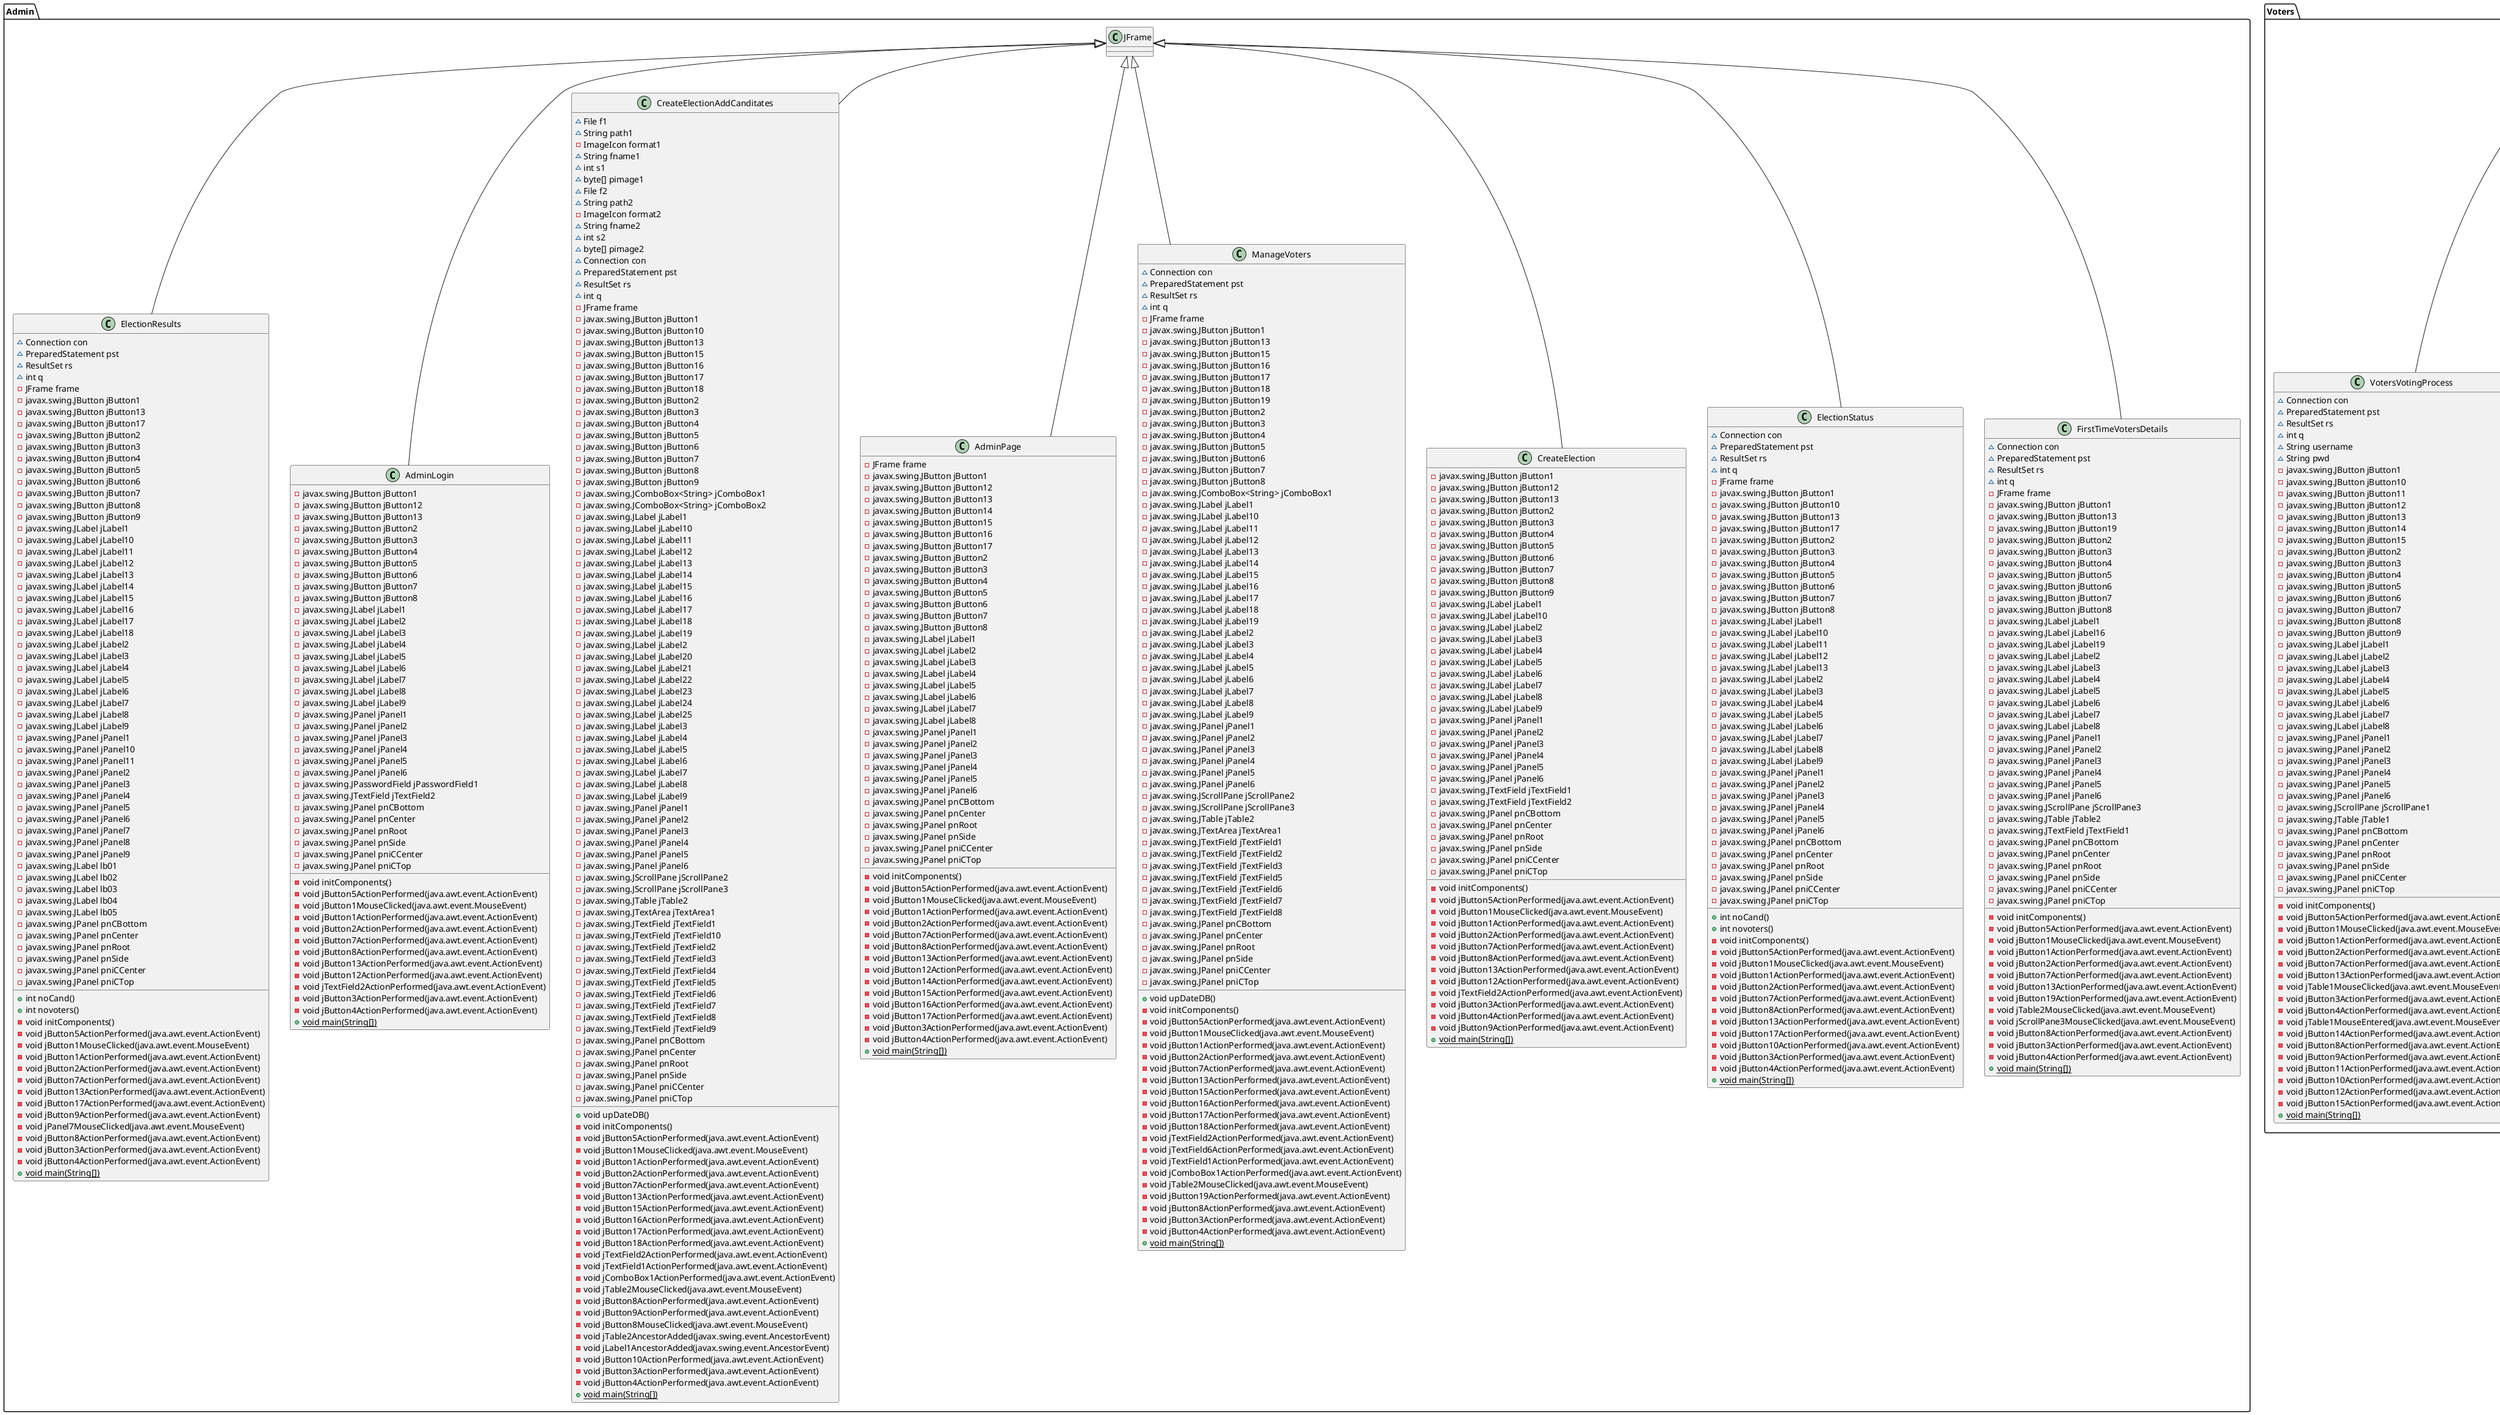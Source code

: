 @startuml
class Admin.ElectionResults {
~ Connection con
~ PreparedStatement pst
~ ResultSet rs
~ int q
- JFrame frame
- javax.swing.JButton jButton1
- javax.swing.JButton jButton13
- javax.swing.JButton jButton17
- javax.swing.JButton jButton2
- javax.swing.JButton jButton3
- javax.swing.JButton jButton4
- javax.swing.JButton jButton5
- javax.swing.JButton jButton6
- javax.swing.JButton jButton7
- javax.swing.JButton jButton8
- javax.swing.JButton jButton9
- javax.swing.JLabel jLabel1
- javax.swing.JLabel jLabel10
- javax.swing.JLabel jLabel11
- javax.swing.JLabel jLabel12
- javax.swing.JLabel jLabel13
- javax.swing.JLabel jLabel14
- javax.swing.JLabel jLabel15
- javax.swing.JLabel jLabel16
- javax.swing.JLabel jLabel17
- javax.swing.JLabel jLabel18
- javax.swing.JLabel jLabel2
- javax.swing.JLabel jLabel3
- javax.swing.JLabel jLabel4
- javax.swing.JLabel jLabel5
- javax.swing.JLabel jLabel6
- javax.swing.JLabel jLabel7
- javax.swing.JLabel jLabel8
- javax.swing.JLabel jLabel9
- javax.swing.JPanel jPanel1
- javax.swing.JPanel jPanel10
- javax.swing.JPanel jPanel11
- javax.swing.JPanel jPanel2
- javax.swing.JPanel jPanel3
- javax.swing.JPanel jPanel4
- javax.swing.JPanel jPanel5
- javax.swing.JPanel jPanel6
- javax.swing.JPanel jPanel7
- javax.swing.JPanel jPanel8
- javax.swing.JPanel jPanel9
- javax.swing.JLabel lb01
- javax.swing.JLabel lb02
- javax.swing.JLabel lb03
- javax.swing.JLabel lb04
- javax.swing.JLabel lb05
- javax.swing.JPanel pnCBottom
- javax.swing.JPanel pnCenter
- javax.swing.JPanel pnRoot
- javax.swing.JPanel pnSide
- javax.swing.JPanel pniCCenter
- javax.swing.JPanel pniCTop
+ int noCand()
+ int novoters()
- void initComponents()
- void jButton5ActionPerformed(java.awt.event.ActionEvent)
- void jButton1MouseClicked(java.awt.event.MouseEvent)
- void jButton1ActionPerformed(java.awt.event.ActionEvent)
- void jButton2ActionPerformed(java.awt.event.ActionEvent)
- void jButton7ActionPerformed(java.awt.event.ActionEvent)
- void jButton13ActionPerformed(java.awt.event.ActionEvent)
- void jButton17ActionPerformed(java.awt.event.ActionEvent)
- void jButton9ActionPerformed(java.awt.event.ActionEvent)
- void jPanel7MouseClicked(java.awt.event.MouseEvent)
- void jButton8ActionPerformed(java.awt.event.ActionEvent)
- void jButton3ActionPerformed(java.awt.event.ActionEvent)
- void jButton4ActionPerformed(java.awt.event.ActionEvent)
+ {static} void main(String[])
}


class Admin.AdminLogin {
- javax.swing.JButton jButton1
- javax.swing.JButton jButton12
- javax.swing.JButton jButton13
- javax.swing.JButton jButton2
- javax.swing.JButton jButton3
- javax.swing.JButton jButton4
- javax.swing.JButton jButton5
- javax.swing.JButton jButton6
- javax.swing.JButton jButton7
- javax.swing.JButton jButton8
- javax.swing.JLabel jLabel1
- javax.swing.JLabel jLabel2
- javax.swing.JLabel jLabel3
- javax.swing.JLabel jLabel4
- javax.swing.JLabel jLabel5
- javax.swing.JLabel jLabel6
- javax.swing.JLabel jLabel7
- javax.swing.JLabel jLabel8
- javax.swing.JLabel jLabel9
- javax.swing.JPanel jPanel1
- javax.swing.JPanel jPanel2
- javax.swing.JPanel jPanel3
- javax.swing.JPanel jPanel4
- javax.swing.JPanel jPanel5
- javax.swing.JPanel jPanel6
- javax.swing.JPasswordField jPasswordField1
- javax.swing.JTextField jTextField2
- javax.swing.JPanel pnCBottom
- javax.swing.JPanel pnCenter
- javax.swing.JPanel pnRoot
- javax.swing.JPanel pnSide
- javax.swing.JPanel pniCCenter
- javax.swing.JPanel pniCTop
- void initComponents()
- void jButton5ActionPerformed(java.awt.event.ActionEvent)
- void jButton1MouseClicked(java.awt.event.MouseEvent)
- void jButton1ActionPerformed(java.awt.event.ActionEvent)
- void jButton2ActionPerformed(java.awt.event.ActionEvent)
- void jButton7ActionPerformed(java.awt.event.ActionEvent)
- void jButton8ActionPerformed(java.awt.event.ActionEvent)
- void jButton13ActionPerformed(java.awt.event.ActionEvent)
- void jButton12ActionPerformed(java.awt.event.ActionEvent)
- void jTextField2ActionPerformed(java.awt.event.ActionEvent)
- void jButton3ActionPerformed(java.awt.event.ActionEvent)
- void jButton4ActionPerformed(java.awt.event.ActionEvent)
+ {static} void main(String[])
}


class Admin.CreateElectionAddCanditates {
~ File f1
~ String path1
- ImageIcon format1
~ String fname1
~ int s1
~ byte[] pimage1
~ File f2
~ String path2
- ImageIcon format2
~ String fname2
~ int s2
~ byte[] pimage2
~ Connection con
~ PreparedStatement pst
~ ResultSet rs
~ int q
- JFrame frame
- javax.swing.JButton jButton1
- javax.swing.JButton jButton10
- javax.swing.JButton jButton13
- javax.swing.JButton jButton15
- javax.swing.JButton jButton16
- javax.swing.JButton jButton17
- javax.swing.JButton jButton18
- javax.swing.JButton jButton2
- javax.swing.JButton jButton3
- javax.swing.JButton jButton4
- javax.swing.JButton jButton5
- javax.swing.JButton jButton6
- javax.swing.JButton jButton7
- javax.swing.JButton jButton8
- javax.swing.JButton jButton9
- javax.swing.JComboBox<String> jComboBox1
- javax.swing.JComboBox<String> jComboBox2
- javax.swing.JLabel jLabel1
- javax.swing.JLabel jLabel10
- javax.swing.JLabel jLabel11
- javax.swing.JLabel jLabel12
- javax.swing.JLabel jLabel13
- javax.swing.JLabel jLabel14
- javax.swing.JLabel jLabel15
- javax.swing.JLabel jLabel16
- javax.swing.JLabel jLabel17
- javax.swing.JLabel jLabel18
- javax.swing.JLabel jLabel19
- javax.swing.JLabel jLabel2
- javax.swing.JLabel jLabel20
- javax.swing.JLabel jLabel21
- javax.swing.JLabel jLabel22
- javax.swing.JLabel jLabel23
- javax.swing.JLabel jLabel24
- javax.swing.JLabel jLabel25
- javax.swing.JLabel jLabel3
- javax.swing.JLabel jLabel4
- javax.swing.JLabel jLabel5
- javax.swing.JLabel jLabel6
- javax.swing.JLabel jLabel7
- javax.swing.JLabel jLabel8
- javax.swing.JLabel jLabel9
- javax.swing.JPanel jPanel1
- javax.swing.JPanel jPanel2
- javax.swing.JPanel jPanel3
- javax.swing.JPanel jPanel4
- javax.swing.JPanel jPanel5
- javax.swing.JPanel jPanel6
- javax.swing.JScrollPane jScrollPane2
- javax.swing.JScrollPane jScrollPane3
- javax.swing.JTable jTable2
- javax.swing.JTextArea jTextArea1
- javax.swing.JTextField jTextField1
- javax.swing.JTextField jTextField10
- javax.swing.JTextField jTextField2
- javax.swing.JTextField jTextField3
- javax.swing.JTextField jTextField4
- javax.swing.JTextField jTextField5
- javax.swing.JTextField jTextField6
- javax.swing.JTextField jTextField7
- javax.swing.JTextField jTextField8
- javax.swing.JTextField jTextField9
- javax.swing.JPanel pnCBottom
- javax.swing.JPanel pnCenter
- javax.swing.JPanel pnRoot
- javax.swing.JPanel pnSide
- javax.swing.JPanel pniCCenter
- javax.swing.JPanel pniCTop
+ void upDateDB()
- void initComponents()
- void jButton5ActionPerformed(java.awt.event.ActionEvent)
- void jButton1MouseClicked(java.awt.event.MouseEvent)
- void jButton1ActionPerformed(java.awt.event.ActionEvent)
- void jButton2ActionPerformed(java.awt.event.ActionEvent)
- void jButton7ActionPerformed(java.awt.event.ActionEvent)
- void jButton13ActionPerformed(java.awt.event.ActionEvent)
- void jButton15ActionPerformed(java.awt.event.ActionEvent)
- void jButton16ActionPerformed(java.awt.event.ActionEvent)
- void jButton17ActionPerformed(java.awt.event.ActionEvent)
- void jButton18ActionPerformed(java.awt.event.ActionEvent)
- void jTextField2ActionPerformed(java.awt.event.ActionEvent)
- void jTextField1ActionPerformed(java.awt.event.ActionEvent)
- void jComboBox1ActionPerformed(java.awt.event.ActionEvent)
- void jTable2MouseClicked(java.awt.event.MouseEvent)
- void jButton8ActionPerformed(java.awt.event.ActionEvent)
- void jButton9ActionPerformed(java.awt.event.ActionEvent)
- void jButton8MouseClicked(java.awt.event.MouseEvent)
- void jTable2AncestorAdded(javax.swing.event.AncestorEvent)
- void jLabel1AncestorAdded(javax.swing.event.AncestorEvent)
- void jButton10ActionPerformed(java.awt.event.ActionEvent)
- void jButton3ActionPerformed(java.awt.event.ActionEvent)
- void jButton4ActionPerformed(java.awt.event.ActionEvent)
+ {static} void main(String[])
}


class Voters.VotersVotingProcess {
~ Connection con
~ PreparedStatement pst
~ ResultSet rs
~ int q
~ String username
~ String pwd
- javax.swing.JButton jButton1
- javax.swing.JButton jButton10
- javax.swing.JButton jButton11
- javax.swing.JButton jButton12
- javax.swing.JButton jButton13
- javax.swing.JButton jButton14
- javax.swing.JButton jButton15
- javax.swing.JButton jButton2
- javax.swing.JButton jButton3
- javax.swing.JButton jButton4
- javax.swing.JButton jButton5
- javax.swing.JButton jButton6
- javax.swing.JButton jButton7
- javax.swing.JButton jButton8
- javax.swing.JButton jButton9
- javax.swing.JLabel jLabel1
- javax.swing.JLabel jLabel2
- javax.swing.JLabel jLabel3
- javax.swing.JLabel jLabel4
- javax.swing.JLabel jLabel5
- javax.swing.JLabel jLabel6
- javax.swing.JLabel jLabel7
- javax.swing.JLabel jLabel8
- javax.swing.JPanel jPanel1
- javax.swing.JPanel jPanel2
- javax.swing.JPanel jPanel3
- javax.swing.JPanel jPanel4
- javax.swing.JPanel jPanel5
- javax.swing.JPanel jPanel6
- javax.swing.JScrollPane jScrollPane1
- javax.swing.JTable jTable1
- javax.swing.JPanel pnCBottom
- javax.swing.JPanel pnCenter
- javax.swing.JPanel pnRoot
- javax.swing.JPanel pnSide
- javax.swing.JPanel pniCCenter
- javax.swing.JPanel pniCTop
- void initComponents()
- void jButton5ActionPerformed(java.awt.event.ActionEvent)
- void jButton1MouseClicked(java.awt.event.MouseEvent)
- void jButton1ActionPerformed(java.awt.event.ActionEvent)
- void jButton2ActionPerformed(java.awt.event.ActionEvent)
- void jButton7ActionPerformed(java.awt.event.ActionEvent)
- void jButton13ActionPerformed(java.awt.event.ActionEvent)
- void jTable1MouseClicked(java.awt.event.MouseEvent)
- void jButton3ActionPerformed(java.awt.event.ActionEvent)
- void jButton4ActionPerformed(java.awt.event.ActionEvent)
- void jTable1MouseEntered(java.awt.event.MouseEvent)
- void jButton14ActionPerformed(java.awt.event.ActionEvent)
- void jButton8ActionPerformed(java.awt.event.ActionEvent)
- void jButton9ActionPerformed(java.awt.event.ActionEvent)
- void jButton11ActionPerformed(java.awt.event.ActionEvent)
- void jButton10ActionPerformed(java.awt.event.ActionEvent)
- void jButton12ActionPerformed(java.awt.event.ActionEvent)
- void jButton15ActionPerformed(java.awt.event.ActionEvent)
+ {static} void main(String[])
}


class Admin.AdminPage {
- JFrame frame
- javax.swing.JButton jButton1
- javax.swing.JButton jButton12
- javax.swing.JButton jButton13
- javax.swing.JButton jButton14
- javax.swing.JButton jButton15
- javax.swing.JButton jButton16
- javax.swing.JButton jButton17
- javax.swing.JButton jButton2
- javax.swing.JButton jButton3
- javax.swing.JButton jButton4
- javax.swing.JButton jButton5
- javax.swing.JButton jButton6
- javax.swing.JButton jButton7
- javax.swing.JButton jButton8
- javax.swing.JLabel jLabel1
- javax.swing.JLabel jLabel2
- javax.swing.JLabel jLabel3
- javax.swing.JLabel jLabel4
- javax.swing.JLabel jLabel5
- javax.swing.JLabel jLabel6
- javax.swing.JLabel jLabel7
- javax.swing.JLabel jLabel8
- javax.swing.JPanel jPanel1
- javax.swing.JPanel jPanel2
- javax.swing.JPanel jPanel3
- javax.swing.JPanel jPanel4
- javax.swing.JPanel jPanel5
- javax.swing.JPanel jPanel6
- javax.swing.JPanel pnCBottom
- javax.swing.JPanel pnCenter
- javax.swing.JPanel pnRoot
- javax.swing.JPanel pnSide
- javax.swing.JPanel pniCCenter
- javax.swing.JPanel pniCTop
- void initComponents()
- void jButton5ActionPerformed(java.awt.event.ActionEvent)
- void jButton1MouseClicked(java.awt.event.MouseEvent)
- void jButton1ActionPerformed(java.awt.event.ActionEvent)
- void jButton2ActionPerformed(java.awt.event.ActionEvent)
- void jButton7ActionPerformed(java.awt.event.ActionEvent)
- void jButton8ActionPerformed(java.awt.event.ActionEvent)
- void jButton13ActionPerformed(java.awt.event.ActionEvent)
- void jButton12ActionPerformed(java.awt.event.ActionEvent)
- void jButton14ActionPerformed(java.awt.event.ActionEvent)
- void jButton15ActionPerformed(java.awt.event.ActionEvent)
- void jButton16ActionPerformed(java.awt.event.ActionEvent)
- void jButton17ActionPerformed(java.awt.event.ActionEvent)
- void jButton3ActionPerformed(java.awt.event.ActionEvent)
- void jButton4ActionPerformed(java.awt.event.ActionEvent)
+ {static} void main(String[])
}


class General.Canditates {
~ Connection con
~ PreparedStatement pst
~ ResultSet rs
~ int q
- javax.swing.JButton jButton1
- javax.swing.JButton jButton13
- javax.swing.JButton jButton2
- javax.swing.JButton jButton3
- javax.swing.JButton jButton4
- javax.swing.JButton jButton5
- javax.swing.JButton jButton6
- javax.swing.JButton jButton7
- javax.swing.JLabel jLabel1
- javax.swing.JLabel jLabel2
- javax.swing.JLabel jLabel3
- javax.swing.JLabel jLabel4
- javax.swing.JLabel jLabel5
- javax.swing.JLabel jLabel6
- javax.swing.JLabel jLabel7
- javax.swing.JLabel jLabel8
- javax.swing.JPanel jPanel1
- javax.swing.JPanel jPanel2
- javax.swing.JPanel jPanel3
- javax.swing.JPanel jPanel4
- javax.swing.JPanel jPanel5
- javax.swing.JPanel jPanel6
- javax.swing.JScrollPane jScrollPane1
- javax.swing.JTable jTable1
- javax.swing.JPanel pnCBottom
- javax.swing.JPanel pnCenter
- javax.swing.JPanel pnRoot
- javax.swing.JPanel pnSide
- javax.swing.JPanel pniCCenter
- javax.swing.JPanel pniCTop
+ void upDateDB()
- void initComponents()
- void jButton5ActionPerformed(java.awt.event.ActionEvent)
- void jButton1MouseClicked(java.awt.event.MouseEvent)
- void jButton1ActionPerformed(java.awt.event.ActionEvent)
- void jButton2ActionPerformed(java.awt.event.ActionEvent)
- void jButton7ActionPerformed(java.awt.event.ActionEvent)
- void jButton13ActionPerformed(java.awt.event.ActionEvent)
- void jButton3ActionPerformed(java.awt.event.ActionEvent)
- void jButton4ActionPerformed(java.awt.event.ActionEvent)
- void jTable1MouseClicked(java.awt.event.MouseEvent)
+ {static} void main(String[])
}


class General.Home {
- javax.swing.JButton jButton1
- javax.swing.JButton jButton10
- javax.swing.JButton jButton11
- javax.swing.JButton jButton12
- javax.swing.JButton jButton13
- javax.swing.JButton jButton2
- javax.swing.JButton jButton3
- javax.swing.JButton jButton4
- javax.swing.JButton jButton5
- javax.swing.JButton jButton6
- javax.swing.JButton jButton7
- javax.swing.JButton jButton8
- javax.swing.JButton jButton9
- javax.swing.JLabel jLabel1
- javax.swing.JLabel jLabel2
- javax.swing.JLabel jLabel3
- javax.swing.JLabel jLabel4
- javax.swing.JLabel jLabel5
- javax.swing.JLabel jLabel6
- javax.swing.JLabel jLabel7
- javax.swing.JPanel jPanel1
- javax.swing.JPanel jPanel2
- javax.swing.JPanel jPanel3
- javax.swing.JPanel jPanel4
- javax.swing.JPanel jPanel5
- javax.swing.JPanel jPanel6
- javax.swing.JPanel pnCBottom
- javax.swing.JPanel pnCenter
- javax.swing.JPanel pnRoot
- javax.swing.JPanel pnSide
- javax.swing.JPanel pniCCenter
- javax.swing.JPanel pniCTop
- void initComponents()
- void jButton5ActionPerformed(java.awt.event.ActionEvent)
- void jButton1MouseClicked(java.awt.event.MouseEvent)
- void jButton1ActionPerformed(java.awt.event.ActionEvent)
- void jButton2ActionPerformed(java.awt.event.ActionEvent)
- void jButton7ActionPerformed(java.awt.event.ActionEvent)
- void jButton8ActionPerformed(java.awt.event.ActionEvent)
- void jButton9ActionPerformed(java.awt.event.ActionEvent)
- void jButton13ActionPerformed(java.awt.event.ActionEvent)
- void jButton3ActionPerformed(java.awt.event.ActionEvent)
- void jButton4ActionPerformed(java.awt.event.ActionEvent)
+ {static} void main(String[])
}


class Admin.ManageVoters {
~ Connection con
~ PreparedStatement pst
~ ResultSet rs
~ int q
- JFrame frame
- javax.swing.JButton jButton1
- javax.swing.JButton jButton13
- javax.swing.JButton jButton15
- javax.swing.JButton jButton16
- javax.swing.JButton jButton17
- javax.swing.JButton jButton18
- javax.swing.JButton jButton19
- javax.swing.JButton jButton2
- javax.swing.JButton jButton3
- javax.swing.JButton jButton4
- javax.swing.JButton jButton5
- javax.swing.JButton jButton6
- javax.swing.JButton jButton7
- javax.swing.JButton jButton8
- javax.swing.JComboBox<String> jComboBox1
- javax.swing.JLabel jLabel1
- javax.swing.JLabel jLabel10
- javax.swing.JLabel jLabel11
- javax.swing.JLabel jLabel12
- javax.swing.JLabel jLabel13
- javax.swing.JLabel jLabel14
- javax.swing.JLabel jLabel15
- javax.swing.JLabel jLabel16
- javax.swing.JLabel jLabel17
- javax.swing.JLabel jLabel18
- javax.swing.JLabel jLabel19
- javax.swing.JLabel jLabel2
- javax.swing.JLabel jLabel3
- javax.swing.JLabel jLabel4
- javax.swing.JLabel jLabel5
- javax.swing.JLabel jLabel6
- javax.swing.JLabel jLabel7
- javax.swing.JLabel jLabel8
- javax.swing.JLabel jLabel9
- javax.swing.JPanel jPanel1
- javax.swing.JPanel jPanel2
- javax.swing.JPanel jPanel3
- javax.swing.JPanel jPanel4
- javax.swing.JPanel jPanel5
- javax.swing.JPanel jPanel6
- javax.swing.JScrollPane jScrollPane2
- javax.swing.JScrollPane jScrollPane3
- javax.swing.JTable jTable2
- javax.swing.JTextArea jTextArea1
- javax.swing.JTextField jTextField1
- javax.swing.JTextField jTextField2
- javax.swing.JTextField jTextField3
- javax.swing.JTextField jTextField5
- javax.swing.JTextField jTextField6
- javax.swing.JTextField jTextField7
- javax.swing.JTextField jTextField8
- javax.swing.JPanel pnCBottom
- javax.swing.JPanel pnCenter
- javax.swing.JPanel pnRoot
- javax.swing.JPanel pnSide
- javax.swing.JPanel pniCCenter
- javax.swing.JPanel pniCTop
+ void upDateDB()
- void initComponents()
- void jButton5ActionPerformed(java.awt.event.ActionEvent)
- void jButton1MouseClicked(java.awt.event.MouseEvent)
- void jButton1ActionPerformed(java.awt.event.ActionEvent)
- void jButton2ActionPerformed(java.awt.event.ActionEvent)
- void jButton7ActionPerformed(java.awt.event.ActionEvent)
- void jButton13ActionPerformed(java.awt.event.ActionEvent)
- void jButton15ActionPerformed(java.awt.event.ActionEvent)
- void jButton16ActionPerformed(java.awt.event.ActionEvent)
- void jButton17ActionPerformed(java.awt.event.ActionEvent)
- void jButton18ActionPerformed(java.awt.event.ActionEvent)
- void jTextField2ActionPerformed(java.awt.event.ActionEvent)
- void jTextField6ActionPerformed(java.awt.event.ActionEvent)
- void jTextField1ActionPerformed(java.awt.event.ActionEvent)
- void jComboBox1ActionPerformed(java.awt.event.ActionEvent)
- void jTable2MouseClicked(java.awt.event.MouseEvent)
- void jButton19ActionPerformed(java.awt.event.ActionEvent)
- void jButton8ActionPerformed(java.awt.event.ActionEvent)
- void jButton3ActionPerformed(java.awt.event.ActionEvent)
- void jButton4ActionPerformed(java.awt.event.ActionEvent)
+ {static} void main(String[])
}


class General.Instructions {
- javax.swing.JButton jButton1
- javax.swing.JButton jButton13
- javax.swing.JButton jButton2
- javax.swing.JButton jButton3
- javax.swing.JButton jButton4
- javax.swing.JButton jButton5
- javax.swing.JButton jButton6
- javax.swing.JButton jButton7
- javax.swing.JLabel jLabel1
- javax.swing.JLabel jLabel2
- javax.swing.JLabel jLabel3
- javax.swing.JLabel jLabel4
- javax.swing.JLabel jLabel5
- javax.swing.JLabel jLabel6
- javax.swing.JLabel jLabel7
- javax.swing.JLabel jLabel8
- javax.swing.JPanel jPanel1
- javax.swing.JPanel jPanel2
- javax.swing.JPanel jPanel3
- javax.swing.JPanel jPanel4
- javax.swing.JPanel jPanel5
- javax.swing.JPanel jPanel6
- javax.swing.JScrollPane jScrollPane1
- javax.swing.JTextArea jTextArea1
- javax.swing.JPanel pnCBottom
- javax.swing.JPanel pnCenter
- javax.swing.JPanel pnRoot
- javax.swing.JPanel pnSide
- javax.swing.JPanel pniCCenter
- javax.swing.JPanel pniCTop
- void initComponents()
- void jButton5ActionPerformed(java.awt.event.ActionEvent)
- void jButton1MouseClicked(java.awt.event.MouseEvent)
- void jButton1ActionPerformed(java.awt.event.ActionEvent)
- void jButton2ActionPerformed(java.awt.event.ActionEvent)
- void jButton7ActionPerformed(java.awt.event.ActionEvent)
- void jButton13ActionPerformed(java.awt.event.ActionEvent)
- void jButton3ActionPerformed(java.awt.event.ActionEvent)
- void jButton4ActionPerformed(java.awt.event.ActionEvent)
+ {static} void main(String[])
}


class Voters.VotersLogin {
~ Connection con
~ PreparedStatement pst
~ ResultSet rs
~ int q
- javax.swing.JButton jButton1
- javax.swing.JButton jButton12
- javax.swing.JButton jButton13
- javax.swing.JButton jButton2
- javax.swing.JButton jButton3
- javax.swing.JButton jButton4
- javax.swing.JButton jButton5
- javax.swing.JButton jButton6
- javax.swing.JButton jButton7
- javax.swing.JButton jButton8
- javax.swing.JLabel jLabel1
- javax.swing.JLabel jLabel2
- javax.swing.JLabel jLabel3
- javax.swing.JLabel jLabel4
- javax.swing.JLabel jLabel5
- javax.swing.JLabel jLabel6
- javax.swing.JLabel jLabel7
- javax.swing.JLabel jLabel8
- javax.swing.JLabel jLabel9
- javax.swing.JPanel jPanel1
- javax.swing.JPanel jPanel2
- javax.swing.JPanel jPanel3
- javax.swing.JPanel jPanel4
- javax.swing.JPanel jPanel5
- javax.swing.JPanel jPanel6
- javax.swing.JPasswordField jPasswordField1
- javax.swing.JTextField jTextField2
- javax.swing.JPanel pnCBottom
- javax.swing.JPanel pnCenter
- javax.swing.JPanel pnRoot
- javax.swing.JPanel pnSide
- javax.swing.JPanel pniCCenter
- javax.swing.JPanel pniCTop
- void initComponents()
- void jButton5ActionPerformed(java.awt.event.ActionEvent)
- void jButton1MouseClicked(java.awt.event.MouseEvent)
- void jButton1ActionPerformed(java.awt.event.ActionEvent)
- void jButton2ActionPerformed(java.awt.event.ActionEvent)
- void jButton7ActionPerformed(java.awt.event.ActionEvent)
- void jButton8ActionPerformed(java.awt.event.ActionEvent)
- void jButton13ActionPerformed(java.awt.event.ActionEvent)
- void jButton12ActionPerformed(java.awt.event.ActionEvent)
- void jTextField2ActionPerformed(java.awt.event.ActionEvent)
- void jButton12MouseClicked(java.awt.event.MouseEvent)
- void jButton3ActionPerformed(java.awt.event.ActionEvent)
- void jButton4ActionPerformed(java.awt.event.ActionEvent)
+ {static} void main(String[])
}


class Admin.CreateElection {
- javax.swing.JButton jButton1
- javax.swing.JButton jButton12
- javax.swing.JButton jButton13
- javax.swing.JButton jButton2
- javax.swing.JButton jButton3
- javax.swing.JButton jButton4
- javax.swing.JButton jButton5
- javax.swing.JButton jButton6
- javax.swing.JButton jButton7
- javax.swing.JButton jButton8
- javax.swing.JButton jButton9
- javax.swing.JLabel jLabel1
- javax.swing.JLabel jLabel10
- javax.swing.JLabel jLabel2
- javax.swing.JLabel jLabel3
- javax.swing.JLabel jLabel4
- javax.swing.JLabel jLabel5
- javax.swing.JLabel jLabel6
- javax.swing.JLabel jLabel7
- javax.swing.JLabel jLabel8
- javax.swing.JLabel jLabel9
- javax.swing.JPanel jPanel1
- javax.swing.JPanel jPanel2
- javax.swing.JPanel jPanel3
- javax.swing.JPanel jPanel4
- javax.swing.JPanel jPanel5
- javax.swing.JPanel jPanel6
- javax.swing.JTextField jTextField1
- javax.swing.JTextField jTextField2
- javax.swing.JPanel pnCBottom
- javax.swing.JPanel pnCenter
- javax.swing.JPanel pnRoot
- javax.swing.JPanel pnSide
- javax.swing.JPanel pniCCenter
- javax.swing.JPanel pniCTop
- void initComponents()
- void jButton5ActionPerformed(java.awt.event.ActionEvent)
- void jButton1MouseClicked(java.awt.event.MouseEvent)
- void jButton1ActionPerformed(java.awt.event.ActionEvent)
- void jButton2ActionPerformed(java.awt.event.ActionEvent)
- void jButton7ActionPerformed(java.awt.event.ActionEvent)
- void jButton8ActionPerformed(java.awt.event.ActionEvent)
- void jButton13ActionPerformed(java.awt.event.ActionEvent)
- void jButton12ActionPerformed(java.awt.event.ActionEvent)
- void jTextField2ActionPerformed(java.awt.event.ActionEvent)
- void jButton3ActionPerformed(java.awt.event.ActionEvent)
- void jButton4ActionPerformed(java.awt.event.ActionEvent)
- void jButton9ActionPerformed(java.awt.event.ActionEvent)
+ {static} void main(String[])
}


class Voters.NewVoterApplication {
~ Connection con
~ PreparedStatement pst
~ ResultSet rs
~ int q
- javax.swing.ButtonGroup buttonGroup1
- javax.swing.JButton jButton1
- javax.swing.JButton jButton2
- javax.swing.JButton jButton3
- javax.swing.JButton jButton6
- javax.swing.JComboBox<String> jComboBox1
- javax.swing.JComboBox<String> jComboBox2
- javax.swing.JLabel jLabel1
- javax.swing.JLabel jLabel10
- javax.swing.JLabel jLabel12
- javax.swing.JLabel jLabel13
- javax.swing.JLabel jLabel14
- javax.swing.JLabel jLabel15
- javax.swing.JLabel jLabel16
- javax.swing.JLabel jLabel2
- javax.swing.JLabel jLabel8
- javax.swing.JLabel jLabel9
- javax.swing.JPanel jPanel1
- javax.swing.JPasswordField jPasswordField1
- javax.swing.JScrollPane jScrollPane2
- javax.swing.JTextArea jTextArea1
- javax.swing.JTextField jTextField1
- javax.swing.JTextField jTextField2
- javax.swing.JTextField jTextField3
- javax.swing.JTextField jTextField6
- javax.swing.JPanel pcTop
- javax.swing.JPanel pnCenter
- javax.swing.JPanel pnRoot
- javax.swing.JPanel pnSide
+ void Reset()
+ void submitDataToDataBase()
- void initComponents()
- void jTextField2ActionPerformed(java.awt.event.ActionEvent)
- void jTextField6ActionPerformed(java.awt.event.ActionEvent)
- void jButton1ActionPerformed(java.awt.event.ActionEvent)
- void jButton2ActionPerformed(java.awt.event.ActionEvent)
- void jTextField3ActionPerformed(java.awt.event.ActionEvent)
- void jButton3ActionPerformed(java.awt.event.ActionEvent)
- void jButton6ActionPerformed(java.awt.event.ActionEvent)
+ {static} void main(String[])
}


class Admin.ElectionStatus {
~ Connection con
~ PreparedStatement pst
~ ResultSet rs
~ int q
- JFrame frame
- javax.swing.JButton jButton1
- javax.swing.JButton jButton10
- javax.swing.JButton jButton13
- javax.swing.JButton jButton17
- javax.swing.JButton jButton2
- javax.swing.JButton jButton3
- javax.swing.JButton jButton4
- javax.swing.JButton jButton5
- javax.swing.JButton jButton6
- javax.swing.JButton jButton7
- javax.swing.JButton jButton8
- javax.swing.JLabel jLabel1
- javax.swing.JLabel jLabel10
- javax.swing.JLabel jLabel11
- javax.swing.JLabel jLabel12
- javax.swing.JLabel jLabel13
- javax.swing.JLabel jLabel2
- javax.swing.JLabel jLabel3
- javax.swing.JLabel jLabel4
- javax.swing.JLabel jLabel5
- javax.swing.JLabel jLabel6
- javax.swing.JLabel jLabel7
- javax.swing.JLabel jLabel8
- javax.swing.JLabel jLabel9
- javax.swing.JPanel jPanel1
- javax.swing.JPanel jPanel2
- javax.swing.JPanel jPanel3
- javax.swing.JPanel jPanel4
- javax.swing.JPanel jPanel5
- javax.swing.JPanel jPanel6
- javax.swing.JPanel pnCBottom
- javax.swing.JPanel pnCenter
- javax.swing.JPanel pnRoot
- javax.swing.JPanel pnSide
- javax.swing.JPanel pniCCenter
- javax.swing.JPanel pniCTop
+ int noCand()
+ int novoters()
- void initComponents()
- void jButton5ActionPerformed(java.awt.event.ActionEvent)
- void jButton1MouseClicked(java.awt.event.MouseEvent)
- void jButton1ActionPerformed(java.awt.event.ActionEvent)
- void jButton2ActionPerformed(java.awt.event.ActionEvent)
- void jButton7ActionPerformed(java.awt.event.ActionEvent)
- void jButton8ActionPerformed(java.awt.event.ActionEvent)
- void jButton13ActionPerformed(java.awt.event.ActionEvent)
- void jButton17ActionPerformed(java.awt.event.ActionEvent)
- void jButton10ActionPerformed(java.awt.event.ActionEvent)
- void jButton3ActionPerformed(java.awt.event.ActionEvent)
- void jButton4ActionPerformed(java.awt.event.ActionEvent)
+ {static} void main(String[])
}


class General.VotersList {
~ Connection con
~ PreparedStatement pst
~ ResultSet rs
~ int q
- javax.swing.JButton jButton1
- javax.swing.JButton jButton13
- javax.swing.JButton jButton2
- javax.swing.JButton jButton3
- javax.swing.JButton jButton4
- javax.swing.JButton jButton5
- javax.swing.JButton jButton6
- javax.swing.JButton jButton7
- javax.swing.JLabel jLabel1
- javax.swing.JLabel jLabel2
- javax.swing.JLabel jLabel3
- javax.swing.JLabel jLabel4
- javax.swing.JLabel jLabel5
- javax.swing.JLabel jLabel6
- javax.swing.JLabel jLabel7
- javax.swing.JLabel jLabel8
- javax.swing.JPanel jPanel1
- javax.swing.JPanel jPanel2
- javax.swing.JPanel jPanel3
- javax.swing.JPanel jPanel4
- javax.swing.JPanel jPanel5
- javax.swing.JPanel jPanel6
- javax.swing.JScrollPane jScrollPane1
- javax.swing.JTable jTable1
- javax.swing.JPanel pnCBottom
- javax.swing.JPanel pnCenter
- javax.swing.JPanel pnRoot
- javax.swing.JPanel pnSide
- javax.swing.JPanel pniCCenter
- javax.swing.JPanel pniCTop
- void initComponents()
- void jButton5ActionPerformed(java.awt.event.ActionEvent)
- void jButton1MouseClicked(java.awt.event.MouseEvent)
- void jButton1ActionPerformed(java.awt.event.ActionEvent)
- void jButton2ActionPerformed(java.awt.event.ActionEvent)
- void jButton7ActionPerformed(java.awt.event.ActionEvent)
- void jButton13ActionPerformed(java.awt.event.ActionEvent)
- void jTable1MouseClicked(java.awt.event.MouseEvent)
- void jButton3ActionPerformed(java.awt.event.ActionEvent)
- void jButton4ActionPerformed(java.awt.event.ActionEvent)
- void jTable1MouseEntered(java.awt.event.MouseEvent)
+ {static} void main(String[])
}


class Admin.FirstTimeVotersDetails {
~ Connection con
~ PreparedStatement pst
~ ResultSet rs
~ int q
- JFrame frame
- javax.swing.JButton jButton1
- javax.swing.JButton jButton13
- javax.swing.JButton jButton19
- javax.swing.JButton jButton2
- javax.swing.JButton jButton3
- javax.swing.JButton jButton4
- javax.swing.JButton jButton5
- javax.swing.JButton jButton6
- javax.swing.JButton jButton7
- javax.swing.JButton jButton8
- javax.swing.JLabel jLabel1
- javax.swing.JLabel jLabel16
- javax.swing.JLabel jLabel19
- javax.swing.JLabel jLabel2
- javax.swing.JLabel jLabel3
- javax.swing.JLabel jLabel4
- javax.swing.JLabel jLabel5
- javax.swing.JLabel jLabel6
- javax.swing.JLabel jLabel7
- javax.swing.JLabel jLabel8
- javax.swing.JPanel jPanel1
- javax.swing.JPanel jPanel2
- javax.swing.JPanel jPanel3
- javax.swing.JPanel jPanel4
- javax.swing.JPanel jPanel5
- javax.swing.JPanel jPanel6
- javax.swing.JScrollPane jScrollPane3
- javax.swing.JTable jTable2
- javax.swing.JTextField jTextField1
- javax.swing.JPanel pnCBottom
- javax.swing.JPanel pnCenter
- javax.swing.JPanel pnRoot
- javax.swing.JPanel pnSide
- javax.swing.JPanel pniCCenter
- javax.swing.JPanel pniCTop
- void initComponents()
- void jButton5ActionPerformed(java.awt.event.ActionEvent)
- void jButton1MouseClicked(java.awt.event.MouseEvent)
- void jButton1ActionPerformed(java.awt.event.ActionEvent)
- void jButton2ActionPerformed(java.awt.event.ActionEvent)
- void jButton7ActionPerformed(java.awt.event.ActionEvent)
- void jButton13ActionPerformed(java.awt.event.ActionEvent)
- void jButton19ActionPerformed(java.awt.event.ActionEvent)
- void jTable2MouseClicked(java.awt.event.MouseEvent)
- void jScrollPane3MouseClicked(java.awt.event.MouseEvent)
- void jButton8ActionPerformed(java.awt.event.ActionEvent)
- void jButton3ActionPerformed(java.awt.event.ActionEvent)
- void jButton4ActionPerformed(java.awt.event.ActionEvent)
+ {static} void main(String[])
}




Admin.JFrame <|-- Admin.ElectionResults
Admin.JFrame <|-- Admin.AdminLogin
Admin.JFrame <|-- Admin.CreateElectionAddCanditates
Voters.JFrame <|-- Voters.VotersVotingProcess
Admin.JFrame <|-- Admin.AdminPage
General.JFrame <|-- General.Canditates
General.JFrame <|-- General.Home
Admin.JFrame <|-- Admin.ManageVoters
General.JFrame <|-- General.Instructions
Voters.JFrame <|-- Voters.VotersLogin
Admin.JFrame <|-- Admin.CreateElection
Voters.JFrame <|-- Voters.NewVoterApplication
Admin.JFrame <|-- Admin.ElectionStatus
General.JFrame <|-- General.VotersList
Admin.JFrame <|-- Admin.FirstTimeVotersDetails
@enduml